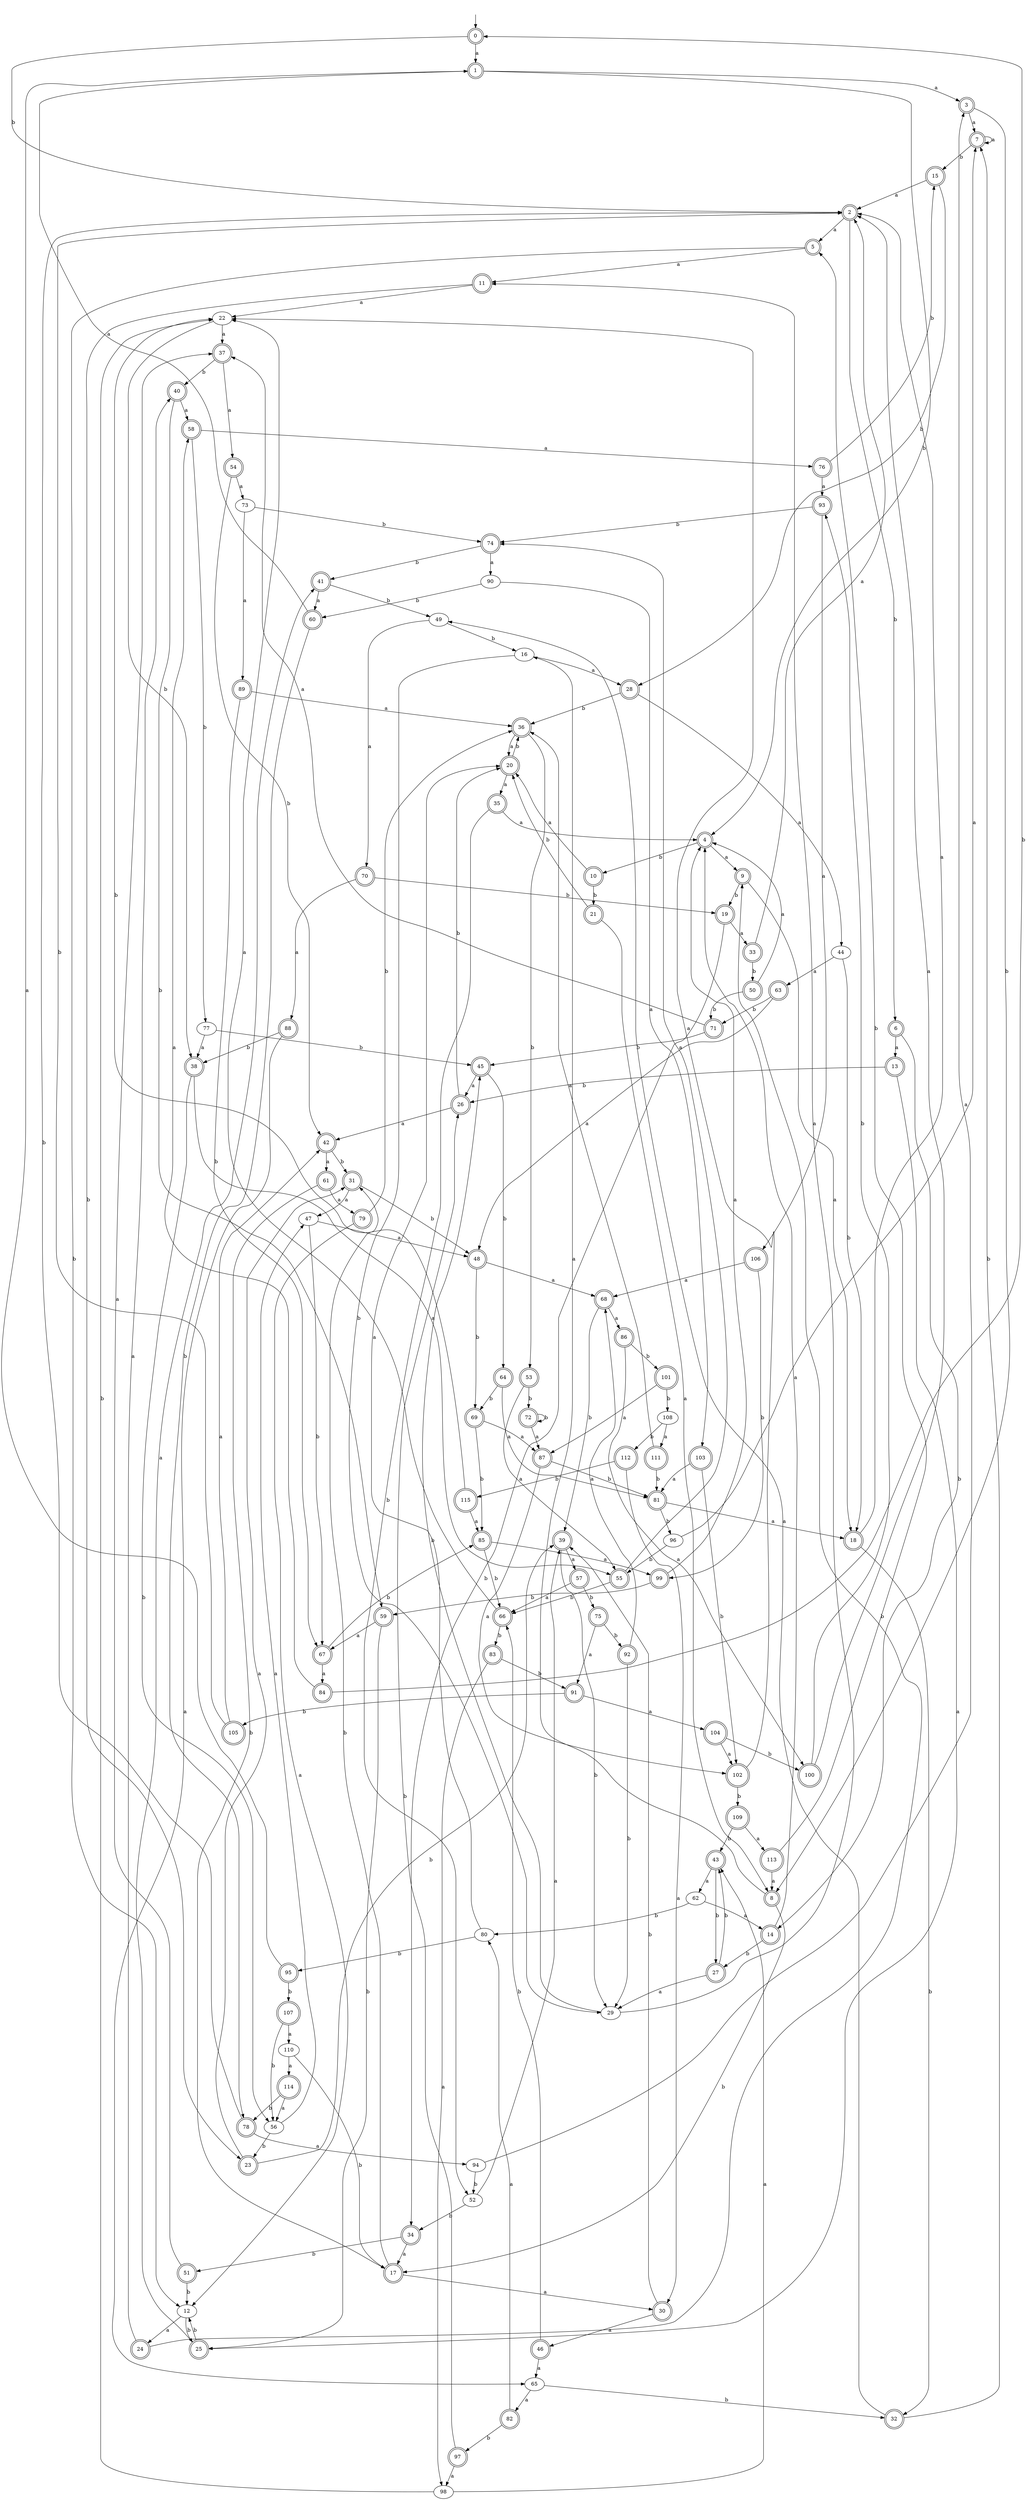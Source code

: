 digraph RandomDFA {
  __start0 [label="", shape=none];
  __start0 -> 0 [label=""];
  0 [shape=circle] [shape=doublecircle]
  0 -> 1 [label="a"]
  0 -> 2 [label="b"]
  1 [shape=doublecircle]
  1 -> 3 [label="a"]
  1 -> 4 [label="b"]
  2 [shape=doublecircle]
  2 -> 5 [label="a"]
  2 -> 6 [label="b"]
  3 [shape=doublecircle]
  3 -> 7 [label="a"]
  3 -> 8 [label="b"]
  4 [shape=doublecircle]
  4 -> 9 [label="a"]
  4 -> 10 [label="b"]
  5 [shape=doublecircle]
  5 -> 11 [label="a"]
  5 -> 12 [label="b"]
  6 [shape=doublecircle]
  6 -> 13 [label="a"]
  6 -> 14 [label="b"]
  7 [shape=doublecircle]
  7 -> 7 [label="a"]
  7 -> 15 [label="b"]
  8 [shape=doublecircle]
  8 -> 16 [label="a"]
  8 -> 17 [label="b"]
  9 [shape=doublecircle]
  9 -> 18 [label="a"]
  9 -> 19 [label="b"]
  10 [shape=doublecircle]
  10 -> 20 [label="a"]
  10 -> 21 [label="b"]
  11 [shape=doublecircle]
  11 -> 22 [label="a"]
  11 -> 23 [label="b"]
  12
  12 -> 24 [label="a"]
  12 -> 25 [label="b"]
  13 [shape=doublecircle]
  13 -> 25 [label="a"]
  13 -> 26 [label="b"]
  14 [shape=doublecircle]
  14 -> 4 [label="a"]
  14 -> 27 [label="b"]
  15 [shape=doublecircle]
  15 -> 2 [label="a"]
  15 -> 28 [label="b"]
  16
  16 -> 28 [label="a"]
  16 -> 29 [label="b"]
  17 [shape=doublecircle]
  17 -> 30 [label="a"]
  17 -> 31 [label="b"]
  18 [shape=doublecircle]
  18 -> 2 [label="a"]
  18 -> 32 [label="b"]
  19 [shape=doublecircle]
  19 -> 33 [label="a"]
  19 -> 34 [label="b"]
  20 [shape=doublecircle]
  20 -> 35 [label="a"]
  20 -> 36 [label="b"]
  21 [shape=doublecircle]
  21 -> 8 [label="a"]
  21 -> 20 [label="b"]
  22
  22 -> 37 [label="a"]
  22 -> 38 [label="b"]
  23 [shape=doublecircle]
  23 -> 31 [label="a"]
  23 -> 39 [label="b"]
  24 [shape=doublecircle]
  24 -> 40 [label="a"]
  24 -> 9 [label="b"]
  25 [shape=doublecircle]
  25 -> 41 [label="a"]
  25 -> 12 [label="b"]
  26 [shape=doublecircle]
  26 -> 42 [label="a"]
  26 -> 20 [label="b"]
  27 [shape=doublecircle]
  27 -> 29 [label="a"]
  27 -> 43 [label="b"]
  28 [shape=doublecircle]
  28 -> 44 [label="a"]
  28 -> 36 [label="b"]
  29
  29 -> 11 [label="a"]
  29 -> 45 [label="b"]
  30 [shape=doublecircle]
  30 -> 46 [label="a"]
  30 -> 39 [label="b"]
  31 [shape=doublecircle]
  31 -> 47 [label="a"]
  31 -> 48 [label="b"]
  32 [shape=doublecircle]
  32 -> 49 [label="a"]
  32 -> 7 [label="b"]
  33 [shape=doublecircle]
  33 -> 2 [label="a"]
  33 -> 50 [label="b"]
  34 [shape=doublecircle]
  34 -> 17 [label="a"]
  34 -> 51 [label="b"]
  35 [shape=doublecircle]
  35 -> 4 [label="a"]
  35 -> 52 [label="b"]
  36 [shape=doublecircle]
  36 -> 20 [label="a"]
  36 -> 53 [label="b"]
  37 [shape=doublecircle]
  37 -> 54 [label="a"]
  37 -> 40 [label="b"]
  38 [shape=doublecircle]
  38 -> 55 [label="a"]
  38 -> 56 [label="b"]
  39 [shape=doublecircle]
  39 -> 57 [label="a"]
  39 -> 29 [label="b"]
  40 [shape=doublecircle]
  40 -> 58 [label="a"]
  40 -> 59 [label="b"]
  41 [shape=doublecircle]
  41 -> 60 [label="a"]
  41 -> 49 [label="b"]
  42 [shape=doublecircle]
  42 -> 61 [label="a"]
  42 -> 31 [label="b"]
  43 [shape=doublecircle]
  43 -> 62 [label="a"]
  43 -> 27 [label="b"]
  44
  44 -> 63 [label="a"]
  44 -> 18 [label="b"]
  45 [shape=doublecircle]
  45 -> 26 [label="a"]
  45 -> 64 [label="b"]
  46 [shape=doublecircle]
  46 -> 65 [label="a"]
  46 -> 66 [label="b"]
  47
  47 -> 48 [label="a"]
  47 -> 67 [label="b"]
  48 [shape=doublecircle]
  48 -> 68 [label="a"]
  48 -> 69 [label="b"]
  49
  49 -> 70 [label="a"]
  49 -> 16 [label="b"]
  50 [shape=doublecircle]
  50 -> 4 [label="a"]
  50 -> 71 [label="b"]
  51 [shape=doublecircle]
  51 -> 37 [label="a"]
  51 -> 12 [label="b"]
  52
  52 -> 39 [label="a"]
  52 -> 34 [label="b"]
  53 [shape=doublecircle]
  53 -> 55 [label="a"]
  53 -> 72 [label="b"]
  54 [shape=doublecircle]
  54 -> 73 [label="a"]
  54 -> 42 [label="b"]
  55 [shape=doublecircle]
  55 -> 74 [label="a"]
  55 -> 66 [label="b"]
  56
  56 -> 47 [label="a"]
  56 -> 23 [label="b"]
  57 [shape=doublecircle]
  57 -> 66 [label="a"]
  57 -> 75 [label="b"]
  58 [shape=doublecircle]
  58 -> 76 [label="a"]
  58 -> 77 [label="b"]
  59 [shape=doublecircle]
  59 -> 67 [label="a"]
  59 -> 25 [label="b"]
  60 [shape=doublecircle]
  60 -> 1 [label="a"]
  60 -> 78 [label="b"]
  61 [shape=doublecircle]
  61 -> 79 [label="a"]
  61 -> 17 [label="b"]
  62
  62 -> 14 [label="a"]
  62 -> 80 [label="b"]
  63 [shape=doublecircle]
  63 -> 48 [label="a"]
  63 -> 71 [label="b"]
  64 [shape=doublecircle]
  64 -> 81 [label="a"]
  64 -> 69 [label="b"]
  65
  65 -> 82 [label="a"]
  65 -> 32 [label="b"]
  66 [shape=doublecircle]
  66 -> 22 [label="a"]
  66 -> 83 [label="b"]
  67 [shape=doublecircle]
  67 -> 84 [label="a"]
  67 -> 85 [label="b"]
  68 [shape=doublecircle]
  68 -> 86 [label="a"]
  68 -> 39 [label="b"]
  69 [shape=doublecircle]
  69 -> 87 [label="a"]
  69 -> 85 [label="b"]
  70 [shape=doublecircle]
  70 -> 88 [label="a"]
  70 -> 19 [label="b"]
  71 [shape=doublecircle]
  71 -> 37 [label="a"]
  71 -> 45 [label="b"]
  72 [shape=doublecircle]
  72 -> 87 [label="a"]
  72 -> 72 [label="b"]
  73
  73 -> 89 [label="a"]
  73 -> 74 [label="b"]
  74 [shape=doublecircle]
  74 -> 90 [label="a"]
  74 -> 41 [label="b"]
  75 [shape=doublecircle]
  75 -> 91 [label="a"]
  75 -> 92 [label="b"]
  76 [shape=doublecircle]
  76 -> 93 [label="a"]
  76 -> 15 [label="b"]
  77
  77 -> 38 [label="a"]
  77 -> 45 [label="b"]
  78 [shape=doublecircle]
  78 -> 94 [label="a"]
  78 -> 2 [label="b"]
  79 [shape=doublecircle]
  79 -> 12 [label="a"]
  79 -> 36 [label="b"]
  80
  80 -> 20 [label="a"]
  80 -> 95 [label="b"]
  81 [shape=doublecircle]
  81 -> 18 [label="a"]
  81 -> 96 [label="b"]
  82 [shape=doublecircle]
  82 -> 80 [label="a"]
  82 -> 97 [label="b"]
  83 [shape=doublecircle]
  83 -> 98 [label="a"]
  83 -> 91 [label="b"]
  84 [shape=doublecircle]
  84 -> 58 [label="a"]
  84 -> 0 [label="b"]
  85 [shape=doublecircle]
  85 -> 99 [label="a"]
  85 -> 66 [label="b"]
  86 [shape=doublecircle]
  86 -> 100 [label="a"]
  86 -> 101 [label="b"]
  87 [shape=doublecircle]
  87 -> 102 [label="a"]
  87 -> 81 [label="b"]
  88 [shape=doublecircle]
  88 -> 65 [label="a"]
  88 -> 38 [label="b"]
  89 [shape=doublecircle]
  89 -> 36 [label="a"]
  89 -> 67 [label="b"]
  90
  90 -> 103 [label="a"]
  90 -> 60 [label="b"]
  91 [shape=doublecircle]
  91 -> 104 [label="a"]
  91 -> 105 [label="b"]
  92 [shape=doublecircle]
  92 -> 68 [label="a"]
  92 -> 29 [label="b"]
  93 [shape=doublecircle]
  93 -> 106 [label="a"]
  93 -> 74 [label="b"]
  94
  94 -> 3 [label="a"]
  94 -> 52 [label="b"]
  95 [shape=doublecircle]
  95 -> 1 [label="a"]
  95 -> 107 [label="b"]
  96
  96 -> 7 [label="a"]
  96 -> 55 [label="b"]
  97 [shape=doublecircle]
  97 -> 98 [label="a"]
  97 -> 26 [label="b"]
  98
  98 -> 43 [label="a"]
  98 -> 22 [label="b"]
  99 [shape=doublecircle]
  99 -> 4 [label="a"]
  99 -> 59 [label="b"]
  100 [shape=doublecircle]
  100 -> 2 [label="a"]
  100 -> 93 [label="b"]
  101 [shape=doublecircle]
  101 -> 87 [label="a"]
  101 -> 108 [label="b"]
  102 [shape=doublecircle]
  102 -> 22 [label="a"]
  102 -> 109 [label="b"]
  103 [shape=doublecircle]
  103 -> 81 [label="a"]
  103 -> 102 [label="b"]
  104 [shape=doublecircle]
  104 -> 102 [label="a"]
  104 -> 100 [label="b"]
  105 [shape=doublecircle]
  105 -> 42 [label="a"]
  105 -> 2 [label="b"]
  106 [shape=doublecircle]
  106 -> 68 [label="a"]
  106 -> 99 [label="b"]
  107 [shape=doublecircle]
  107 -> 110 [label="a"]
  107 -> 56 [label="b"]
  108
  108 -> 111 [label="a"]
  108 -> 112 [label="b"]
  109 [shape=doublecircle]
  109 -> 113 [label="a"]
  109 -> 43 [label="b"]
  110
  110 -> 114 [label="a"]
  110 -> 17 [label="b"]
  111 [shape=doublecircle]
  111 -> 36 [label="a"]
  111 -> 81 [label="b"]
  112 [shape=doublecircle]
  112 -> 30 [label="a"]
  112 -> 115 [label="b"]
  113 [shape=doublecircle]
  113 -> 8 [label="a"]
  113 -> 5 [label="b"]
  114 [shape=doublecircle]
  114 -> 56 [label="a"]
  114 -> 78 [label="b"]
  115 [shape=doublecircle]
  115 -> 85 [label="a"]
  115 -> 22 [label="b"]
}
